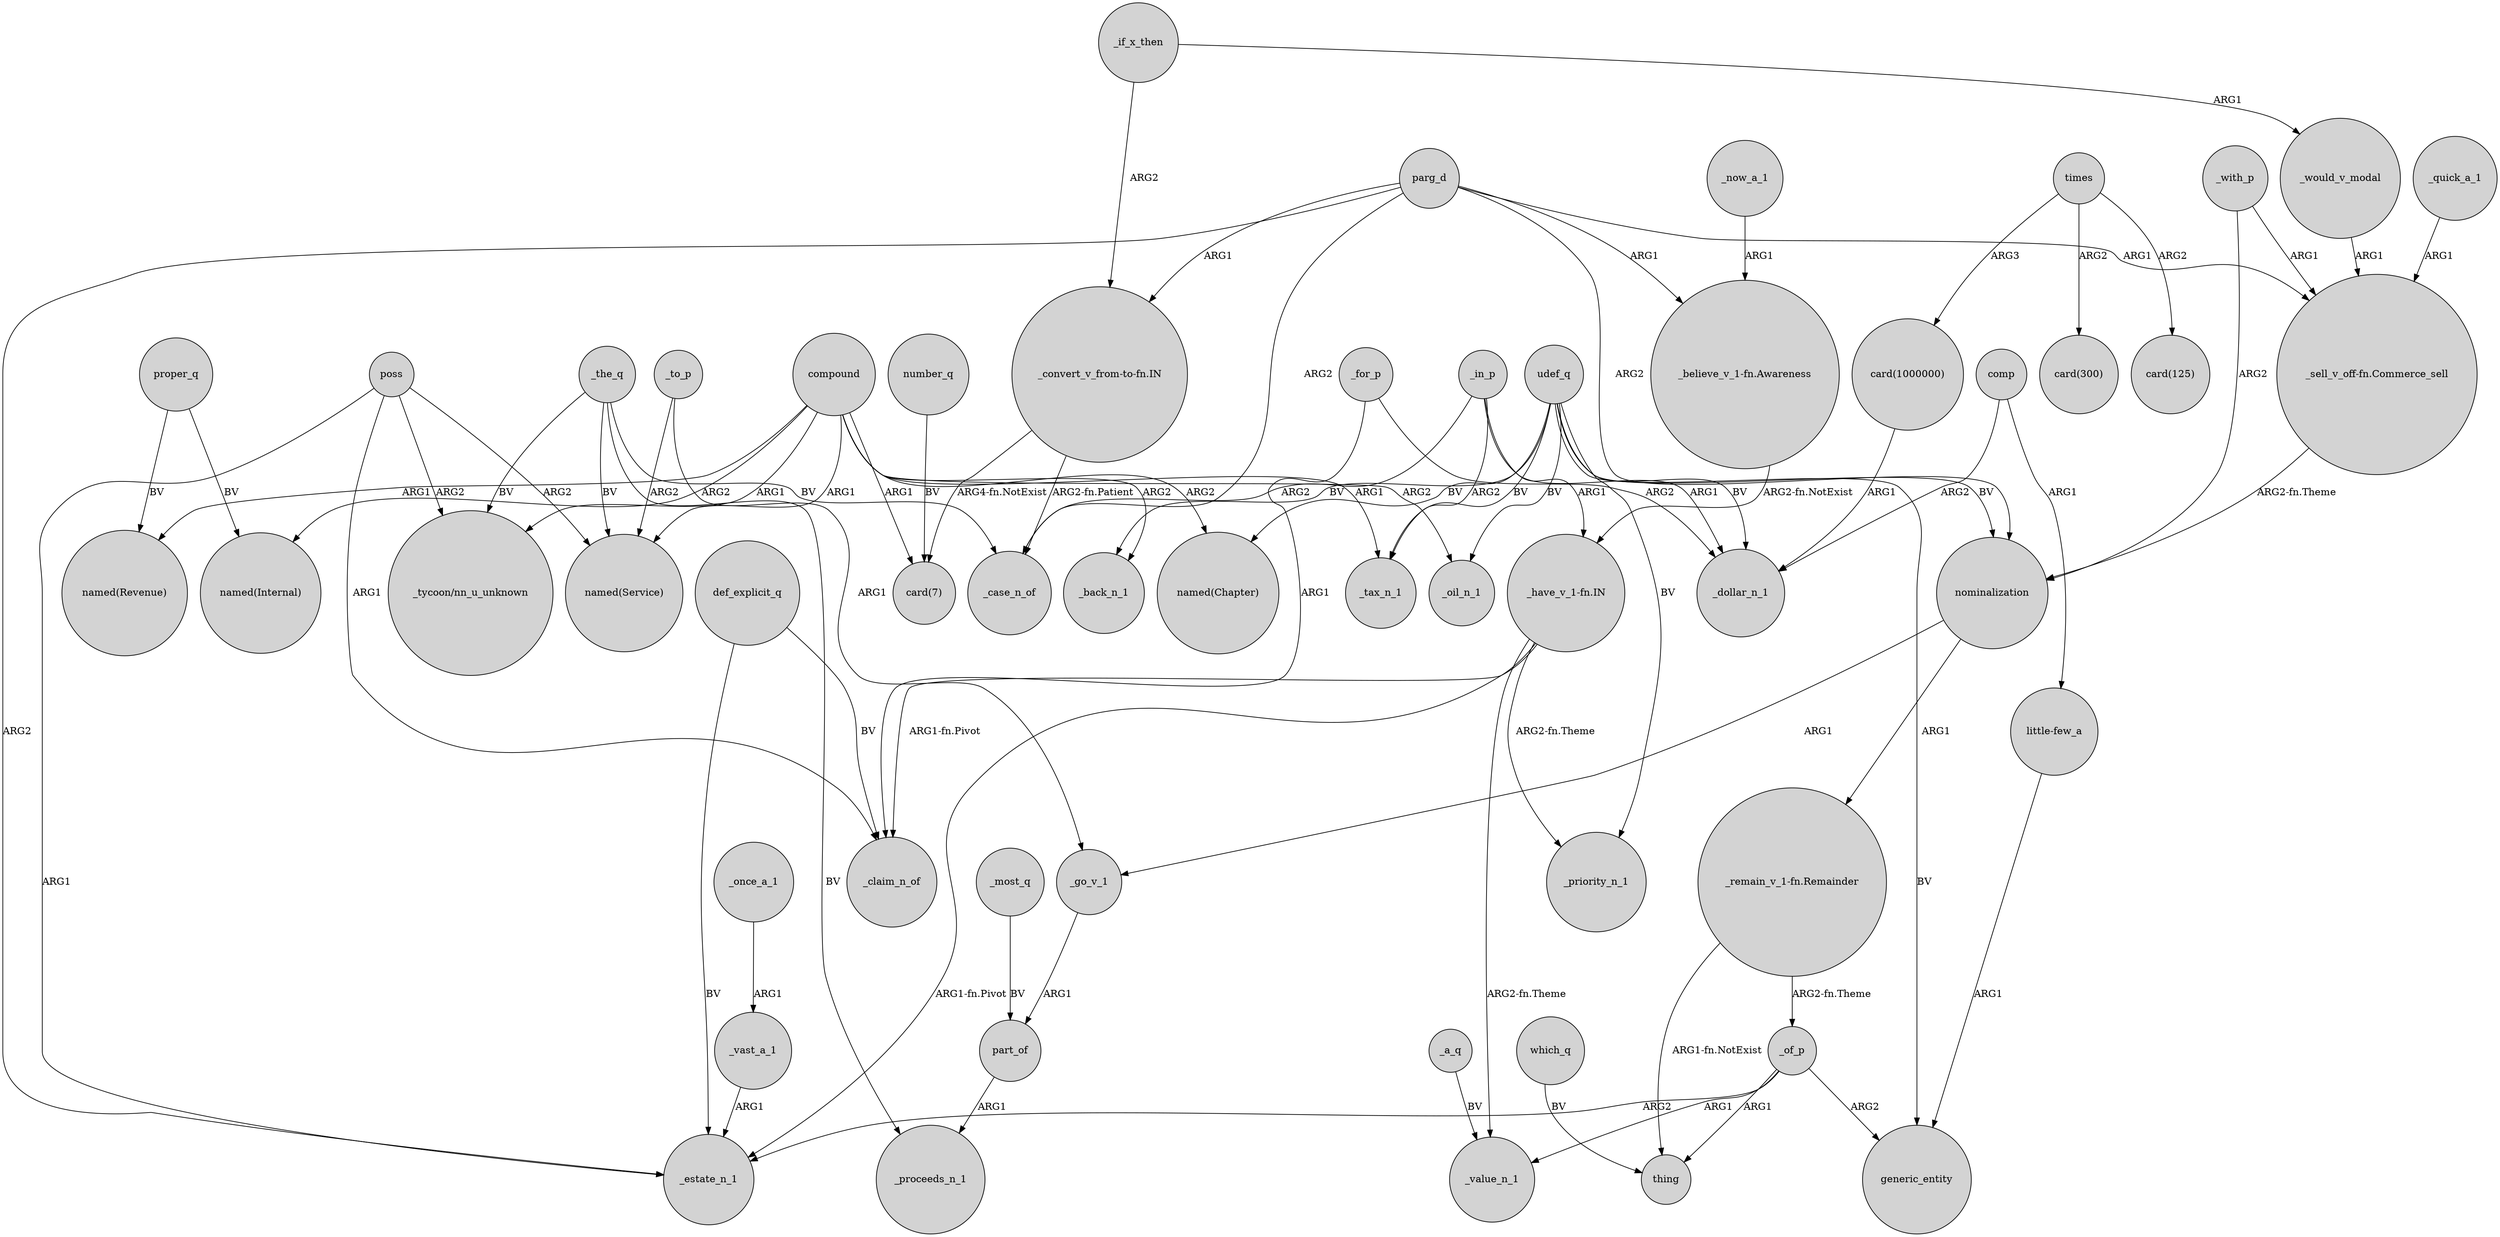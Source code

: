 digraph {
	node [shape=circle style=filled]
	compound -> "named(Revenue)" [label=ARG1]
	_with_p -> nominalization [label=ARG2]
	nominalization -> "_remain_v_1-fn.Remainder" [label=ARG1]
	_the_q -> _case_n_of [label=BV]
	poss -> "_tycoon/nn_u_unknown" [label=ARG2]
	_vast_a_1 -> _estate_n_1 [label=ARG1]
	times -> "card(1000000)" [label=ARG3]
	parg_d -> nominalization [label=ARG2]
	_to_p -> _go_v_1 [label=ARG1]
	udef_q -> nominalization [label=BV]
	udef_q -> _oil_n_1 [label=BV]
	comp -> _dollar_n_1 [label=ARG2]
	udef_q -> _priority_n_1 [label=BV]
	"_remain_v_1-fn.Remainder" -> thing [label="ARG1-fn.NotExist"]
	poss -> _estate_n_1 [label=ARG1]
	udef_q -> _dollar_n_1 [label=BV]
	"little-few_a" -> generic_entity [label=ARG1]
	"card(1000000)" -> _dollar_n_1 [label=ARG1]
	_for_p -> _claim_n_of [label=ARG1]
	udef_q -> _back_n_1 [label=BV]
	_quick_a_1 -> "_sell_v_off-fn.Commerce_sell" [label=ARG1]
	parg_d -> _estate_n_1 [label=ARG2]
	def_explicit_q -> _estate_n_1 [label=BV]
	part_of -> _proceeds_n_1 [label=ARG1]
	_in_p -> "_have_v_1-fn.IN" [label=ARG1]
	_would_v_modal -> "_sell_v_off-fn.Commerce_sell" [label=ARG1]
	number_q -> "card(7)" [label=BV]
	compound -> _oil_n_1 [label=ARG2]
	udef_q -> _tax_n_1 [label=BV]
	_the_q -> "_tycoon/nn_u_unknown" [label=BV]
	udef_q -> "named(Chapter)" [label=BV]
	_go_v_1 -> part_of [label=ARG1]
	"_have_v_1-fn.IN" -> _value_n_1 [label="ARG2-fn.Theme"]
	_in_p -> _case_n_of [label=ARG2]
	_in_p -> _tax_n_1 [label=ARG2]
	_if_x_then -> _would_v_modal [label=ARG1]
	nominalization -> _go_v_1 [label=ARG1]
	"_have_v_1-fn.IN" -> _claim_n_of [label="ARG1-fn.Pivot"]
	_of_p -> generic_entity [label=ARG2]
	_once_a_1 -> _vast_a_1 [label=ARG1]
	"_remain_v_1-fn.Remainder" -> _of_p [label="ARG2-fn.Theme"]
	"_sell_v_off-fn.Commerce_sell" -> nominalization [label="ARG2-fn.Theme"]
	compound -> "named(Chapter)" [label=ARG2]
	_for_p -> _dollar_n_1 [label=ARG2]
	"_have_v_1-fn.IN" -> _priority_n_1 [label="ARG2-fn.Theme"]
	parg_d -> "_sell_v_off-fn.Commerce_sell" [label=ARG1]
	_of_p -> _value_n_1 [label=ARG1]
	_of_p -> _estate_n_1 [label=ARG2]
	_now_a_1 -> "_believe_v_1-fn.Awareness" [label=ARG1]
	_if_x_then -> "_convert_v_from-to-fn.IN" [label=ARG2]
	"_believe_v_1-fn.Awareness" -> "_have_v_1-fn.IN" [label="ARG2-fn.NotExist"]
	poss -> "named(Service)" [label=ARG2]
	parg_d -> "_convert_v_from-to-fn.IN" [label=ARG1]
	def_explicit_q -> _claim_n_of [label=BV]
	_a_q -> _value_n_1 [label=BV]
	_most_q -> part_of [label=BV]
	compound -> "_tycoon/nn_u_unknown" [label=ARG1]
	"_have_v_1-fn.IN" -> _estate_n_1 [label="ARG1-fn.Pivot"]
	compound -> "named(Internal)" [label=ARG2]
	proper_q -> "named(Internal)" [label=BV]
	which_q -> thing [label=BV]
	udef_q -> generic_entity [label=BV]
	_to_p -> "named(Service)" [label=ARG2]
	proper_q -> "named(Revenue)" [label=BV]
	_the_q -> _proceeds_n_1 [label=BV]
	parg_d -> "_believe_v_1-fn.Awareness" [label=ARG1]
	times -> "card(300)" [label=ARG2]
	compound -> "named(Service)" [label=ARG1]
	compound -> _tax_n_1 [label=ARG1]
	times -> "card(125)" [label=ARG2]
	compound -> "card(7)" [label=ARG1]
	parg_d -> _case_n_of [label=ARG2]
	poss -> _claim_n_of [label=ARG1]
	"_convert_v_from-to-fn.IN" -> _case_n_of [label="ARG2-fn.Patient"]
	compound -> _back_n_1 [label=ARG2]
	comp -> "little-few_a" [label=ARG1]
	_of_p -> thing [label=ARG1]
	_the_q -> "named(Service)" [label=BV]
	"_convert_v_from-to-fn.IN" -> "card(7)" [label="ARG4-fn.NotExist"]
	_in_p -> _dollar_n_1 [label=ARG1]
	_with_p -> "_sell_v_off-fn.Commerce_sell" [label=ARG1]
}
